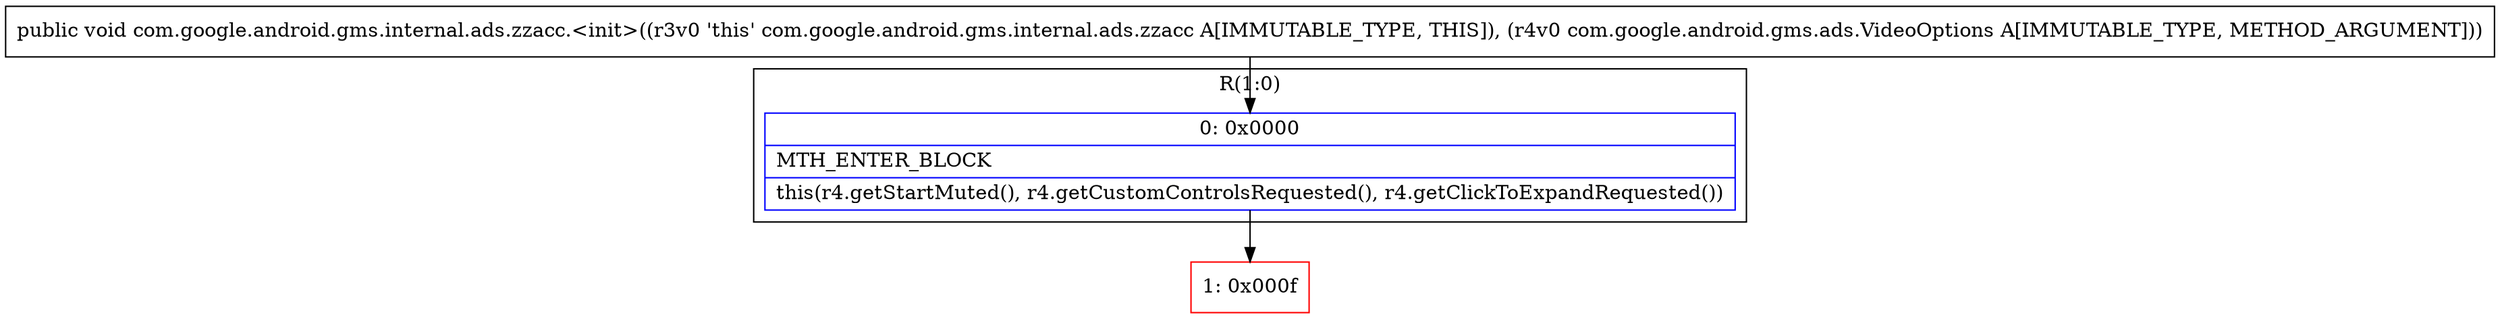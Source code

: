 digraph "CFG forcom.google.android.gms.internal.ads.zzacc.\<init\>(Lcom\/google\/android\/gms\/ads\/VideoOptions;)V" {
subgraph cluster_Region_1117450183 {
label = "R(1:0)";
node [shape=record,color=blue];
Node_0 [shape=record,label="{0\:\ 0x0000|MTH_ENTER_BLOCK\l|this(r4.getStartMuted(), r4.getCustomControlsRequested(), r4.getClickToExpandRequested())\l}"];
}
Node_1 [shape=record,color=red,label="{1\:\ 0x000f}"];
MethodNode[shape=record,label="{public void com.google.android.gms.internal.ads.zzacc.\<init\>((r3v0 'this' com.google.android.gms.internal.ads.zzacc A[IMMUTABLE_TYPE, THIS]), (r4v0 com.google.android.gms.ads.VideoOptions A[IMMUTABLE_TYPE, METHOD_ARGUMENT])) }"];
MethodNode -> Node_0;
Node_0 -> Node_1;
}

